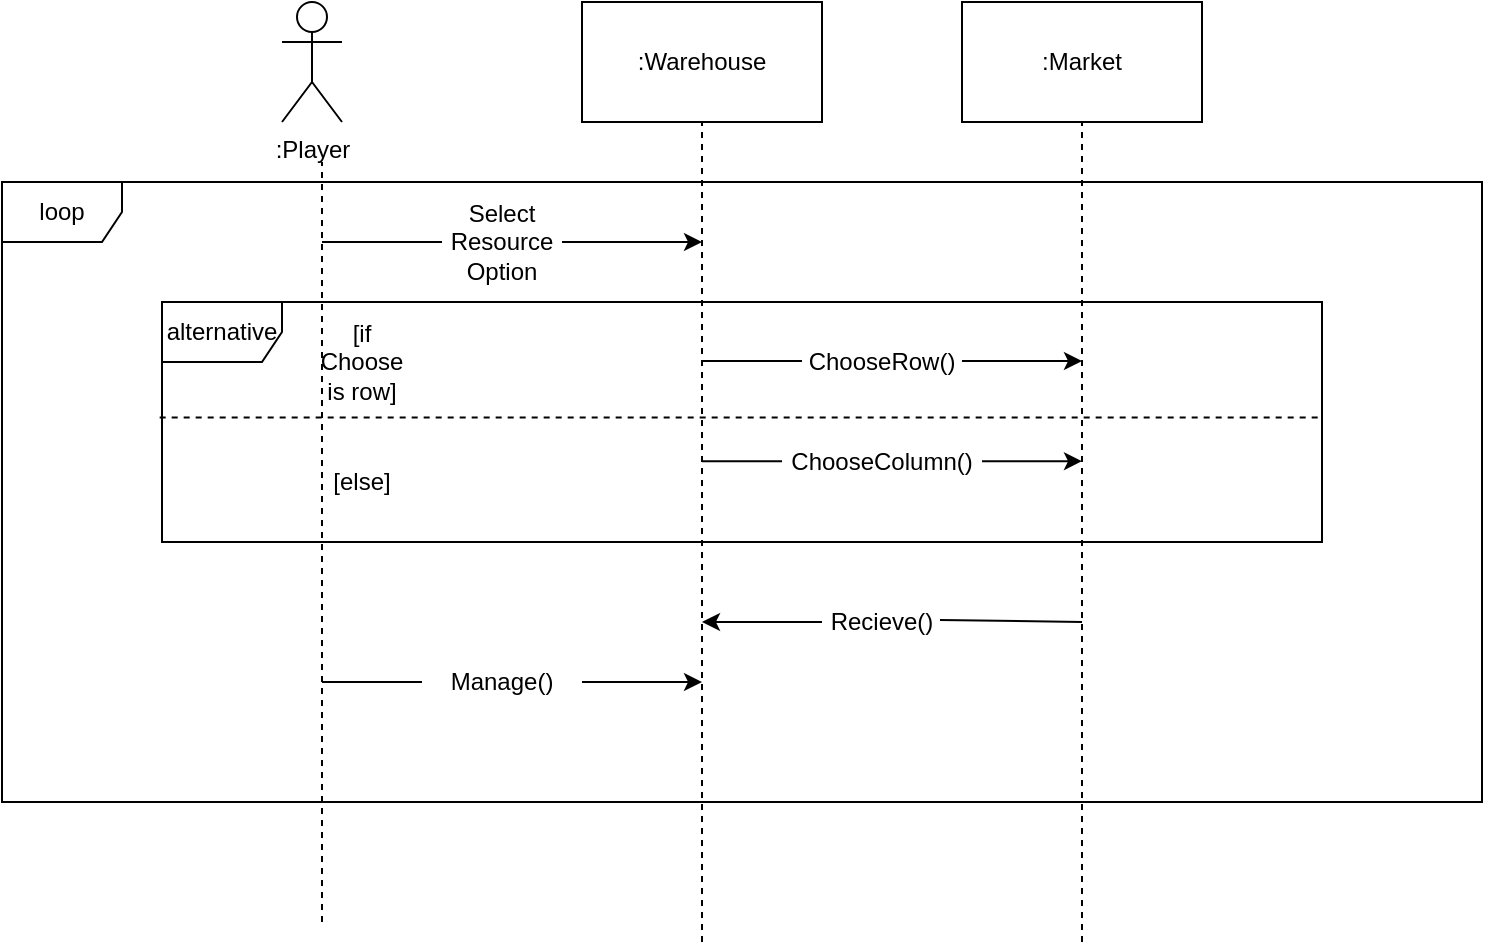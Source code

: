<mxfile version="14.6.1" type="github">
  <diagram id="kgpKYQtTHZ0yAKxKKP6v" name="Page-1">
    <mxGraphModel dx="920" dy="567" grid="1" gridSize="10" guides="1" tooltips="1" connect="1" arrows="1" fold="1" page="1" pageScale="1" pageWidth="850" pageHeight="1100" math="0" shadow="0">
      <root>
        <mxCell id="0" />
        <mxCell id="1" parent="0" />
        <mxCell id="rkH9aU6ou-6qPWLAopmc-36" value="loop" style="shape=umlFrame;whiteSpace=wrap;html=1;" vertex="1" parent="1">
          <mxGeometry x="40" y="130" width="740" height="310" as="geometry" />
        </mxCell>
        <mxCell id="rkH9aU6ou-6qPWLAopmc-19" value="alternative" style="shape=umlFrame;whiteSpace=wrap;html=1;" vertex="1" parent="1">
          <mxGeometry x="120" y="190" width="580" height="120" as="geometry" />
        </mxCell>
        <mxCell id="rkH9aU6ou-6qPWLAopmc-1" value=":Player" style="shape=umlActor;verticalLabelPosition=bottom;verticalAlign=top;html=1;outlineConnect=0;" vertex="1" parent="1">
          <mxGeometry x="180" y="40" width="30" height="60" as="geometry" />
        </mxCell>
        <mxCell id="rkH9aU6ou-6qPWLAopmc-2" value="" style="endArrow=none;dashed=1;html=1;" edge="1" parent="1">
          <mxGeometry width="50" height="50" relative="1" as="geometry">
            <mxPoint x="200" y="500" as="sourcePoint" />
            <mxPoint x="200" y="120" as="targetPoint" />
          </mxGeometry>
        </mxCell>
        <mxCell id="rkH9aU6ou-6qPWLAopmc-3" value="" style="rounded=0;whiteSpace=wrap;html=1;" vertex="1" parent="1">
          <mxGeometry x="330" y="40" width="120" height="60" as="geometry" />
        </mxCell>
        <mxCell id="rkH9aU6ou-6qPWLAopmc-4" value="" style="endArrow=none;dashed=1;html=1;entryX=0.5;entryY=1;entryDx=0;entryDy=0;" edge="1" parent="1" target="rkH9aU6ou-6qPWLAopmc-3">
          <mxGeometry width="50" height="50" relative="1" as="geometry">
            <mxPoint x="390" y="510" as="sourcePoint" />
            <mxPoint x="415" y="120" as="targetPoint" />
          </mxGeometry>
        </mxCell>
        <mxCell id="rkH9aU6ou-6qPWLAopmc-5" value="" style="rounded=0;whiteSpace=wrap;html=1;" vertex="1" parent="1">
          <mxGeometry x="520" y="40" width="120" height="60" as="geometry" />
        </mxCell>
        <mxCell id="rkH9aU6ou-6qPWLAopmc-6" value="" style="endArrow=none;dashed=1;html=1;entryX=0.5;entryY=1;entryDx=0;entryDy=0;" edge="1" parent="1" target="rkH9aU6ou-6qPWLAopmc-5">
          <mxGeometry width="50" height="50" relative="1" as="geometry">
            <mxPoint x="580" y="510" as="sourcePoint" />
            <mxPoint x="605" y="100" as="targetPoint" />
          </mxGeometry>
        </mxCell>
        <mxCell id="rkH9aU6ou-6qPWLAopmc-7" value="" style="endArrow=classic;html=1;startArrow=none;" edge="1" parent="1">
          <mxGeometry width="50" height="50" relative="1" as="geometry">
            <mxPoint x="320" y="160" as="sourcePoint" />
            <mxPoint x="390" y="160" as="targetPoint" />
          </mxGeometry>
        </mxCell>
        <mxCell id="rkH9aU6ou-6qPWLAopmc-8" value="Select Resource Option" style="text;html=1;strokeColor=none;fillColor=none;align=center;verticalAlign=middle;whiteSpace=wrap;rounded=0;" vertex="1" parent="1">
          <mxGeometry x="270" y="150" width="40" height="20" as="geometry" />
        </mxCell>
        <mxCell id="rkH9aU6ou-6qPWLAopmc-10" value="" style="endArrow=none;html=1;" edge="1" parent="1">
          <mxGeometry width="50" height="50" relative="1" as="geometry">
            <mxPoint x="200" y="160" as="sourcePoint" />
            <mxPoint x="260" y="160" as="targetPoint" />
          </mxGeometry>
        </mxCell>
        <mxCell id="rkH9aU6ou-6qPWLAopmc-11" value="" style="endArrow=classic;html=1;startArrow=none;" edge="1" parent="1">
          <mxGeometry width="50" height="50" relative="1" as="geometry">
            <mxPoint x="520" y="219.5" as="sourcePoint" />
            <mxPoint x="580" y="219.5" as="targetPoint" />
          </mxGeometry>
        </mxCell>
        <mxCell id="rkH9aU6ou-6qPWLAopmc-12" value=":Warehouse" style="text;html=1;strokeColor=none;fillColor=none;align=center;verticalAlign=middle;whiteSpace=wrap;rounded=0;" vertex="1" parent="1">
          <mxGeometry x="370" y="60" width="40" height="20" as="geometry" />
        </mxCell>
        <mxCell id="rkH9aU6ou-6qPWLAopmc-13" value=":Market" style="text;html=1;strokeColor=none;fillColor=none;align=center;verticalAlign=middle;whiteSpace=wrap;rounded=0;" vertex="1" parent="1">
          <mxGeometry x="560" y="60" width="40" height="20" as="geometry" />
        </mxCell>
        <mxCell id="rkH9aU6ou-6qPWLAopmc-14" value="ChooseRow()" style="text;html=1;strokeColor=none;fillColor=none;align=center;verticalAlign=middle;whiteSpace=wrap;rounded=0;" vertex="1" parent="1">
          <mxGeometry x="460" y="210" width="40" height="20" as="geometry" />
        </mxCell>
        <mxCell id="rkH9aU6ou-6qPWLAopmc-15" value="" style="endArrow=none;html=1;" edge="1" parent="1">
          <mxGeometry width="50" height="50" relative="1" as="geometry">
            <mxPoint x="390" y="219.5" as="sourcePoint" />
            <mxPoint x="440" y="219.5" as="targetPoint" />
          </mxGeometry>
        </mxCell>
        <mxCell id="rkH9aU6ou-6qPWLAopmc-16" value="" style="endArrow=classic;html=1;startArrow=none;" edge="1" parent="1">
          <mxGeometry width="50" height="50" relative="1" as="geometry">
            <mxPoint x="530" y="269.6" as="sourcePoint" />
            <mxPoint x="580" y="269.6" as="targetPoint" />
          </mxGeometry>
        </mxCell>
        <mxCell id="rkH9aU6ou-6qPWLAopmc-17" value="ChooseColumn()" style="text;html=1;strokeColor=none;fillColor=none;align=center;verticalAlign=middle;whiteSpace=wrap;rounded=0;" vertex="1" parent="1">
          <mxGeometry x="460" y="260" width="40" height="20" as="geometry" />
        </mxCell>
        <mxCell id="rkH9aU6ou-6qPWLAopmc-18" value="" style="endArrow=none;html=1;" edge="1" parent="1">
          <mxGeometry width="50" height="50" relative="1" as="geometry">
            <mxPoint x="390" y="269.6" as="sourcePoint" />
            <mxPoint x="430" y="269.6" as="targetPoint" />
          </mxGeometry>
        </mxCell>
        <mxCell id="rkH9aU6ou-6qPWLAopmc-20" value="" style="endArrow=none;dashed=1;html=1;entryX=0.997;entryY=0.481;entryDx=0;entryDy=0;entryPerimeter=0;exitX=-0.002;exitY=0.481;exitDx=0;exitDy=0;exitPerimeter=0;" edge="1" parent="1" source="rkH9aU6ou-6qPWLAopmc-19" target="rkH9aU6ou-6qPWLAopmc-19">
          <mxGeometry width="50" height="50" relative="1" as="geometry">
            <mxPoint x="130" y="255" as="sourcePoint" />
            <mxPoint x="180" y="205" as="targetPoint" />
          </mxGeometry>
        </mxCell>
        <mxCell id="rkH9aU6ou-6qPWLAopmc-21" value="[if Choose is row]" style="text;html=1;strokeColor=none;fillColor=none;align=center;verticalAlign=middle;whiteSpace=wrap;rounded=0;" vertex="1" parent="1">
          <mxGeometry x="200" y="210" width="40" height="20" as="geometry" />
        </mxCell>
        <mxCell id="rkH9aU6ou-6qPWLAopmc-22" value="[else]" style="text;html=1;strokeColor=none;fillColor=none;align=center;verticalAlign=middle;whiteSpace=wrap;rounded=0;" vertex="1" parent="1">
          <mxGeometry x="200" y="270" width="40" height="20" as="geometry" />
        </mxCell>
        <mxCell id="rkH9aU6ou-6qPWLAopmc-29" value="" style="endArrow=classic;html=1;startArrow=none;" edge="1" parent="1">
          <mxGeometry width="50" height="50" relative="1" as="geometry">
            <mxPoint x="450" y="350" as="sourcePoint" />
            <mxPoint x="390" y="350" as="targetPoint" />
          </mxGeometry>
        </mxCell>
        <mxCell id="rkH9aU6ou-6qPWLAopmc-30" value="Recieve()" style="text;html=1;strokeColor=none;fillColor=none;align=center;verticalAlign=middle;whiteSpace=wrap;rounded=0;" vertex="1" parent="1">
          <mxGeometry x="460" y="340" width="40" height="20" as="geometry" />
        </mxCell>
        <mxCell id="rkH9aU6ou-6qPWLAopmc-31" value="" style="endArrow=none;html=1;entryX=1.225;entryY=0.45;entryDx=0;entryDy=0;entryPerimeter=0;" edge="1" parent="1" target="rkH9aU6ou-6qPWLAopmc-30">
          <mxGeometry width="50" height="50" relative="1" as="geometry">
            <mxPoint x="580" y="350" as="sourcePoint" />
            <mxPoint x="520" y="350" as="targetPoint" />
          </mxGeometry>
        </mxCell>
        <mxCell id="rkH9aU6ou-6qPWLAopmc-33" value="" style="endArrow=classic;html=1;startArrow=none;" edge="1" parent="1">
          <mxGeometry width="50" height="50" relative="1" as="geometry">
            <mxPoint x="330" y="380" as="sourcePoint" />
            <mxPoint x="390" y="380" as="targetPoint" />
          </mxGeometry>
        </mxCell>
        <mxCell id="rkH9aU6ou-6qPWLAopmc-34" value="Manage()" style="text;html=1;strokeColor=none;fillColor=none;align=center;verticalAlign=middle;whiteSpace=wrap;rounded=0;" vertex="1" parent="1">
          <mxGeometry x="270" y="370" width="40" height="20" as="geometry" />
        </mxCell>
        <mxCell id="rkH9aU6ou-6qPWLAopmc-35" value="" style="endArrow=none;html=1;" edge="1" parent="1">
          <mxGeometry width="50" height="50" relative="1" as="geometry">
            <mxPoint x="200" y="380" as="sourcePoint" />
            <mxPoint x="250" y="380" as="targetPoint" />
          </mxGeometry>
        </mxCell>
      </root>
    </mxGraphModel>
  </diagram>
</mxfile>
